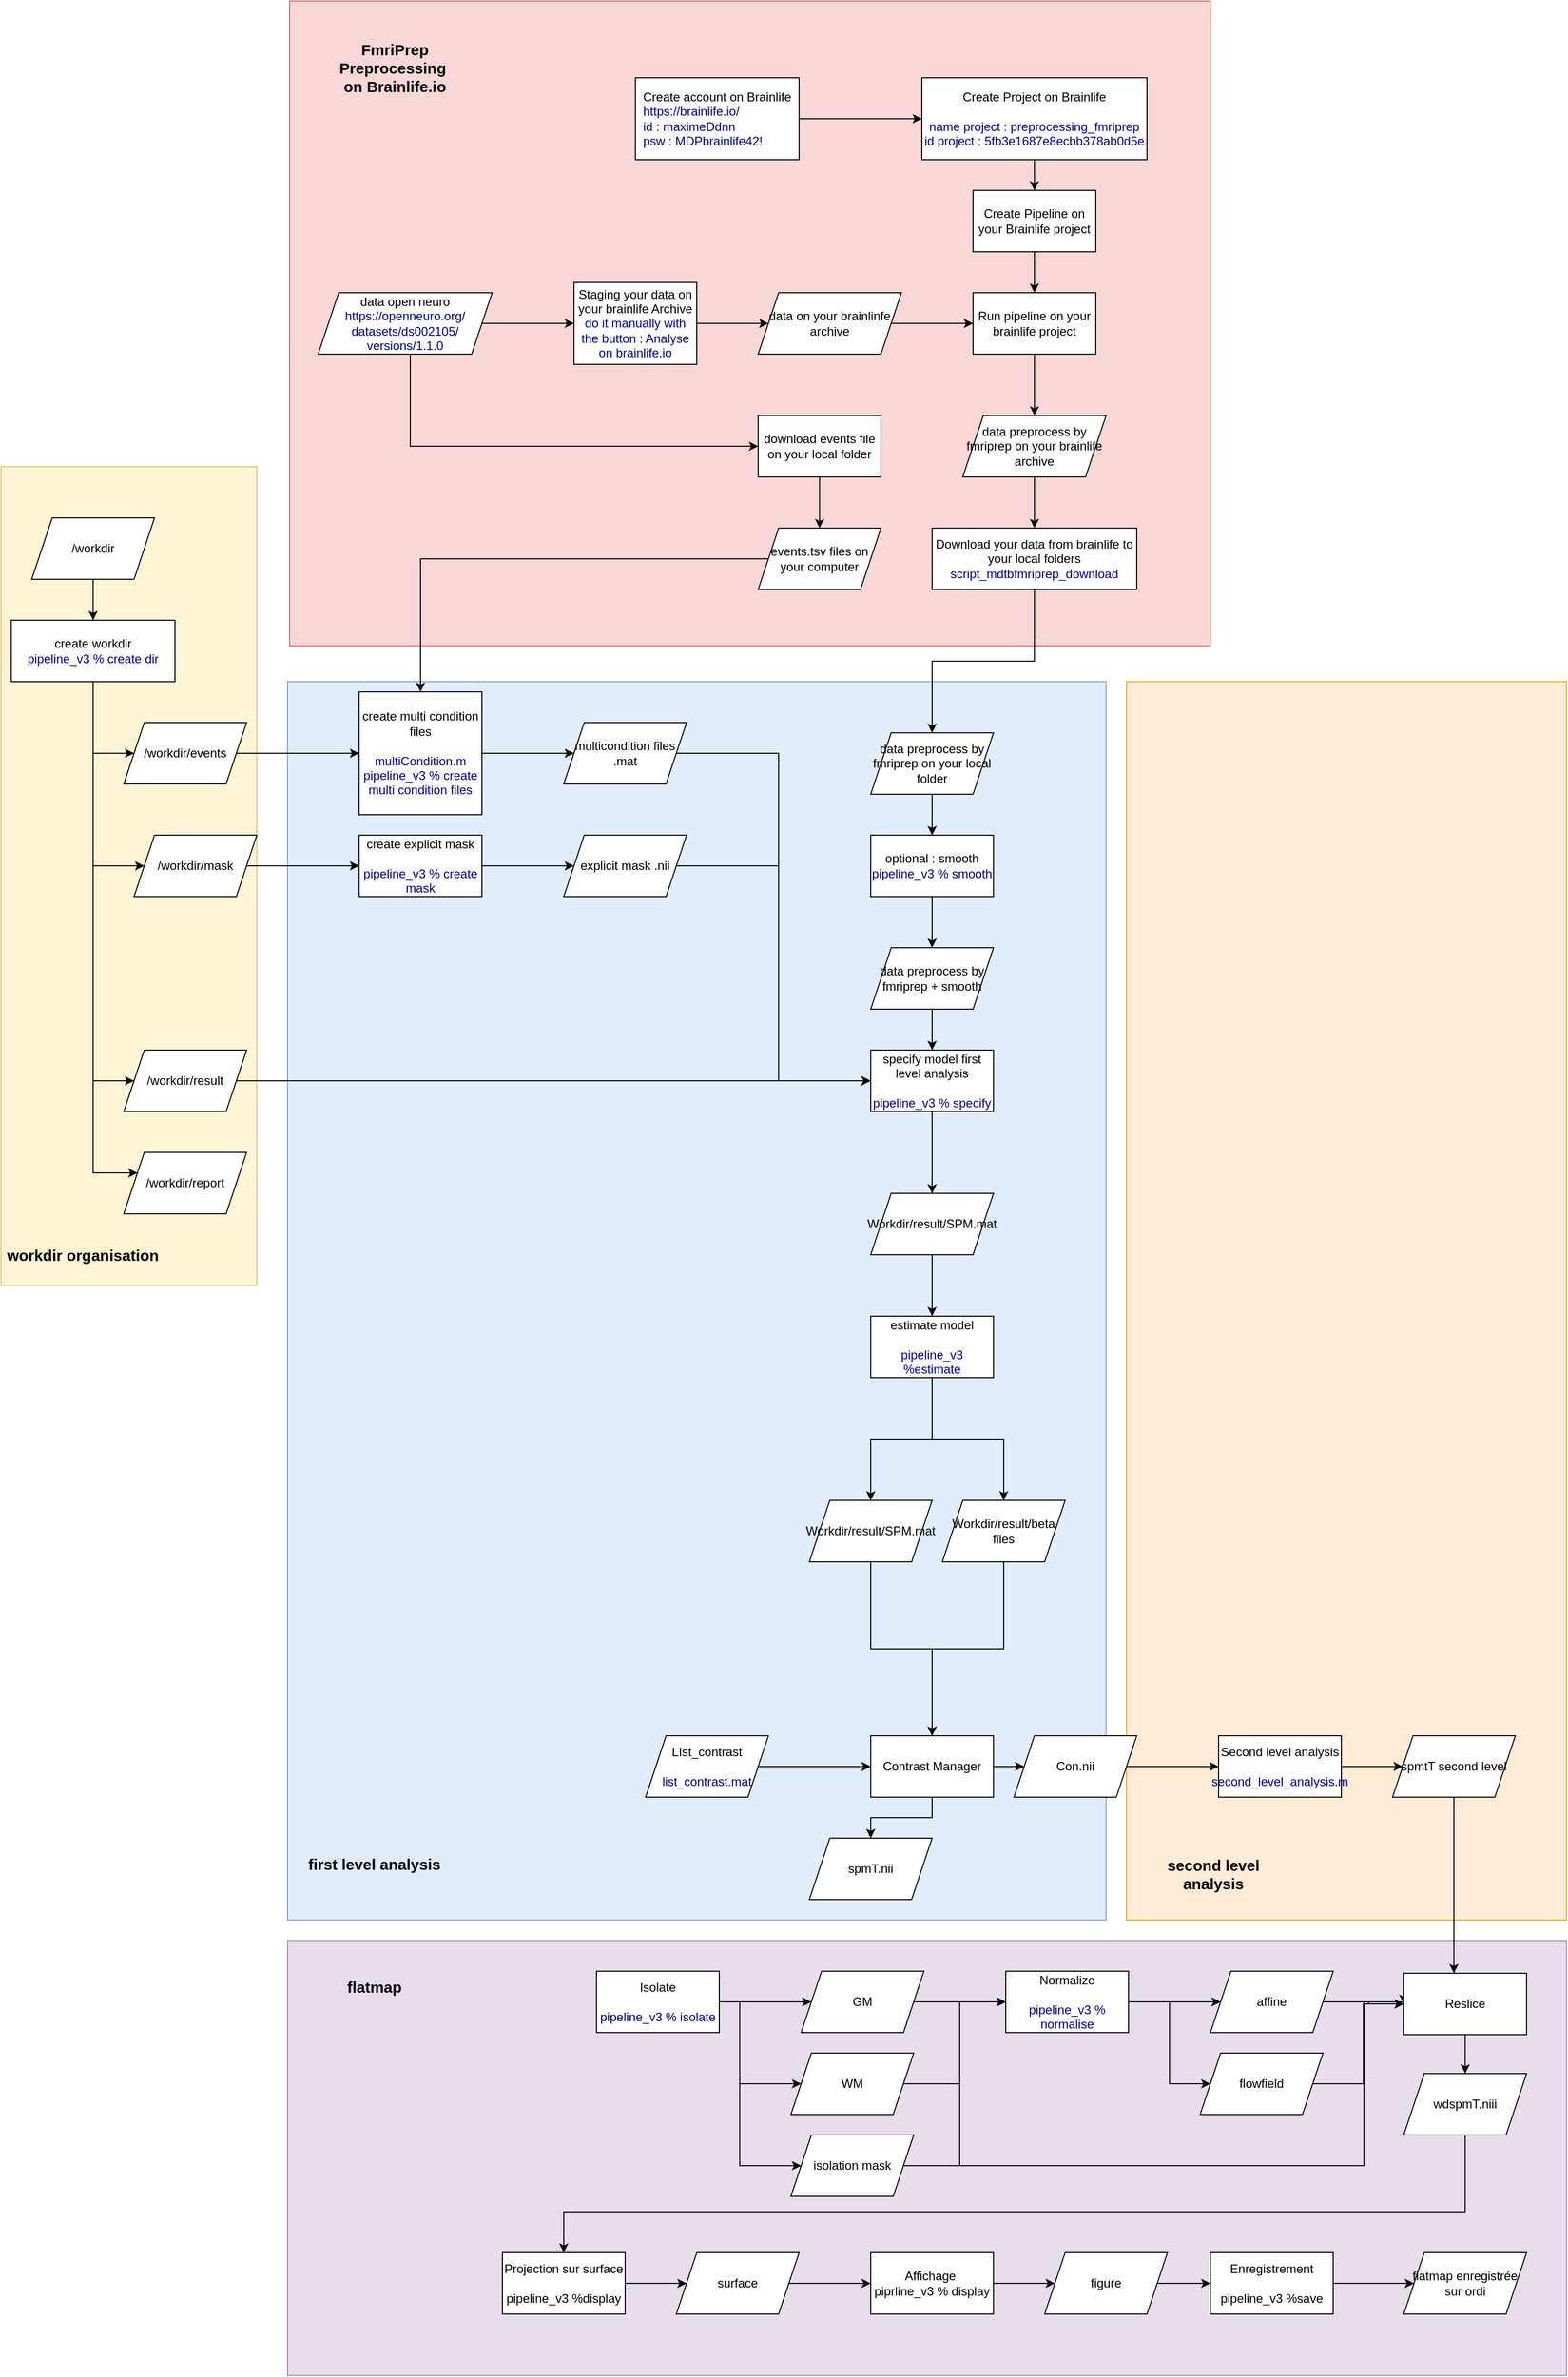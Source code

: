 <mxfile version="13.10.0" type="device"><diagram id="C5RBs43oDa-KdzZeNtuy" name="Page-1"><mxGraphModel dx="2819" dy="1521" grid="1" gridSize="10" guides="1" tooltips="1" connect="1" arrows="1" fold="1" page="1" pageScale="1" pageWidth="827" pageHeight="1169" math="0" shadow="0"><root><mxCell id="WIyWlLk6GJQsqaUBKTNV-0"/><mxCell id="WIyWlLk6GJQsqaUBKTNV-1" parent="WIyWlLk6GJQsqaUBKTNV-0"/><mxCell id="jltZxUq9_5hJ5wy4WI0t-124" value="" style="rounded=0;whiteSpace=wrap;html=1;fillColor=#ffe6cc;strokeColor=#d79b00;shadow=0;opacity=80;" parent="WIyWlLk6GJQsqaUBKTNV-1" vertex="1"><mxGeometry x="1110" y="675" width="430" height="1210" as="geometry"/></mxCell><mxCell id="jltZxUq9_5hJ5wy4WI0t-119" value="" style="rounded=0;whiteSpace=wrap;html=1;fillColor=#e1d5e7;strokeColor=#9673a6;shadow=0;opacity=80;" parent="WIyWlLk6GJQsqaUBKTNV-1" vertex="1"><mxGeometry x="290" y="1905" width="1250" height="425" as="geometry"/></mxCell><mxCell id="jltZxUq9_5hJ5wy4WI0t-118" value="" style="rounded=0;whiteSpace=wrap;html=1;fillColor=#dae8fc;strokeColor=#6c8ebf;shadow=0;opacity=80;" parent="WIyWlLk6GJQsqaUBKTNV-1" vertex="1"><mxGeometry x="290" y="675" width="800" height="1210" as="geometry"/></mxCell><mxCell id="jltZxUq9_5hJ5wy4WI0t-117" value="" style="rounded=0;whiteSpace=wrap;html=1;fillColor=#fff2cc;strokeColor=#d6b656;shadow=0;opacity=80;" parent="WIyWlLk6GJQsqaUBKTNV-1" vertex="1"><mxGeometry x="10" y="465" width="250" height="800" as="geometry"/></mxCell><mxCell id="jltZxUq9_5hJ5wy4WI0t-116" value="" style="rounded=0;whiteSpace=wrap;html=1;fillColor=#f8cecc;strokeColor=#b85450;shadow=0;opacity=80;" parent="WIyWlLk6GJQsqaUBKTNV-1" vertex="1"><mxGeometry x="292" y="10" width="900" height="630" as="geometry"/></mxCell><mxCell id="jltZxUq9_5hJ5wy4WI0t-3" value="" style="edgeStyle=orthogonalEdgeStyle;rounded=0;orthogonalLoop=1;jettySize=auto;html=1;" parent="WIyWlLk6GJQsqaUBKTNV-1" source="jltZxUq9_5hJ5wy4WI0t-1" target="jltZxUq9_5hJ5wy4WI0t-2" edge="1"><mxGeometry relative="1" as="geometry"/></mxCell><mxCell id="jltZxUq9_5hJ5wy4WI0t-1" value="&lt;div style=&quot;text-align: left&quot;&gt;&lt;span&gt;Create account on Brainlife&lt;/span&gt;&lt;/div&gt;&lt;div style=&quot;text-align: left&quot;&gt;&lt;span style=&quot;text-align: center&quot;&gt;&lt;font color=&quot;#000099&quot;&gt;https://brainlife.io/&lt;/font&gt;&lt;/span&gt;&lt;span&gt;&lt;font color=&quot;#000099&quot;&gt;&lt;br&gt;&lt;/font&gt;&lt;/span&gt;&lt;/div&gt;&lt;div style=&quot;text-align: left&quot;&gt;&lt;span&gt;&lt;font color=&quot;#000099&quot;&gt;id : maximeDdnn&lt;/font&gt;&lt;/span&gt;&lt;/div&gt;&lt;div style=&quot;text-align: left&quot;&gt;&lt;span&gt;&lt;font color=&quot;#000099&quot;&gt;psw : MDPbrainlife42!&lt;/font&gt;&lt;/span&gt;&lt;/div&gt;" style="rounded=0;whiteSpace=wrap;html=1;" parent="WIyWlLk6GJQsqaUBKTNV-1" vertex="1"><mxGeometry x="630" y="85" width="160" height="80" as="geometry"/></mxCell><mxCell id="jltZxUq9_5hJ5wy4WI0t-5" value="" style="edgeStyle=orthogonalEdgeStyle;rounded=0;orthogonalLoop=1;jettySize=auto;html=1;" parent="WIyWlLk6GJQsqaUBKTNV-1" source="jltZxUq9_5hJ5wy4WI0t-2" target="jltZxUq9_5hJ5wy4WI0t-4" edge="1"><mxGeometry relative="1" as="geometry"/></mxCell><mxCell id="jltZxUq9_5hJ5wy4WI0t-2" value="Create Project on Brainlife&lt;br&gt;&lt;br&gt;&lt;font color=&quot;#000099&quot;&gt;name project : preprocessing_fmriprep&lt;br&gt;id project :&amp;nbsp;5fb3e1687e8ecbb378ab0d5e&lt;/font&gt;" style="whiteSpace=wrap;html=1;rounded=0;" parent="WIyWlLk6GJQsqaUBKTNV-1" vertex="1"><mxGeometry x="910" y="85" width="220" height="80" as="geometry"/></mxCell><mxCell id="jltZxUq9_5hJ5wy4WI0t-7" value="" style="edgeStyle=orthogonalEdgeStyle;rounded=0;orthogonalLoop=1;jettySize=auto;html=1;" parent="WIyWlLk6GJQsqaUBKTNV-1" source="jltZxUq9_5hJ5wy4WI0t-4" target="jltZxUq9_5hJ5wy4WI0t-6" edge="1"><mxGeometry relative="1" as="geometry"/></mxCell><mxCell id="jltZxUq9_5hJ5wy4WI0t-4" value="Create Pipeline on your Brainlife project" style="whiteSpace=wrap;html=1;rounded=0;" parent="WIyWlLk6GJQsqaUBKTNV-1" vertex="1"><mxGeometry x="960" y="195" width="120" height="60" as="geometry"/></mxCell><mxCell id="jltZxUq9_5hJ5wy4WI0t-11" value="" style="edgeStyle=orthogonalEdgeStyle;rounded=0;orthogonalLoop=1;jettySize=auto;html=1;" parent="WIyWlLk6GJQsqaUBKTNV-1" source="jltZxUq9_5hJ5wy4WI0t-6" target="jltZxUq9_5hJ5wy4WI0t-10" edge="1"><mxGeometry relative="1" as="geometry"/></mxCell><mxCell id="jltZxUq9_5hJ5wy4WI0t-6" value="Run pipeline on your brainlife project" style="whiteSpace=wrap;html=1;rounded=0;" parent="WIyWlLk6GJQsqaUBKTNV-1" vertex="1"><mxGeometry x="960" y="295" width="120" height="60" as="geometry"/></mxCell><mxCell id="jltZxUq9_5hJ5wy4WI0t-13" value="" style="edgeStyle=orthogonalEdgeStyle;rounded=0;orthogonalLoop=1;jettySize=auto;html=1;" parent="WIyWlLk6GJQsqaUBKTNV-1" source="jltZxUq9_5hJ5wy4WI0t-10" target="jltZxUq9_5hJ5wy4WI0t-12" edge="1"><mxGeometry relative="1" as="geometry"/></mxCell><mxCell id="jltZxUq9_5hJ5wy4WI0t-10" value="data preprocess by fmriprep on your brainlife archive" style="shape=parallelogram;perimeter=parallelogramPerimeter;whiteSpace=wrap;html=1;fixedSize=1;rounded=0;" parent="WIyWlLk6GJQsqaUBKTNV-1" vertex="1"><mxGeometry x="950" y="415" width="140" height="60" as="geometry"/></mxCell><mxCell id="jltZxUq9_5hJ5wy4WI0t-15" value="" style="edgeStyle=orthogonalEdgeStyle;rounded=0;orthogonalLoop=1;jettySize=auto;html=1;" parent="WIyWlLk6GJQsqaUBKTNV-1" source="jltZxUq9_5hJ5wy4WI0t-12" target="jltZxUq9_5hJ5wy4WI0t-14" edge="1"><mxGeometry relative="1" as="geometry"/></mxCell><mxCell id="jltZxUq9_5hJ5wy4WI0t-12" value="Download your data from brainlife to your local folders&lt;br&gt;&lt;font color=&quot;#000099&quot;&gt;script_mdtbfmriprep_download&lt;/font&gt;" style="whiteSpace=wrap;html=1;rounded=0;" parent="WIyWlLk6GJQsqaUBKTNV-1" vertex="1"><mxGeometry x="920" y="525" width="200" height="60" as="geometry"/></mxCell><mxCell id="jltZxUq9_5hJ5wy4WI0t-17" value="" style="edgeStyle=orthogonalEdgeStyle;rounded=0;orthogonalLoop=1;jettySize=auto;html=1;" parent="WIyWlLk6GJQsqaUBKTNV-1" source="jltZxUq9_5hJ5wy4WI0t-14" target="jltZxUq9_5hJ5wy4WI0t-16" edge="1"><mxGeometry relative="1" as="geometry"/></mxCell><mxCell id="jltZxUq9_5hJ5wy4WI0t-14" value="data preprocess by fmriprep on your local folder" style="shape=parallelogram;perimeter=parallelogramPerimeter;whiteSpace=wrap;html=1;fixedSize=1;rounded=0;" parent="WIyWlLk6GJQsqaUBKTNV-1" vertex="1"><mxGeometry x="860" y="725" width="120" height="60" as="geometry"/></mxCell><mxCell id="jltZxUq9_5hJ5wy4WI0t-19" value="" style="edgeStyle=orthogonalEdgeStyle;rounded=0;orthogonalLoop=1;jettySize=auto;html=1;" parent="WIyWlLk6GJQsqaUBKTNV-1" source="jltZxUq9_5hJ5wy4WI0t-16" target="jltZxUq9_5hJ5wy4WI0t-18" edge="1"><mxGeometry relative="1" as="geometry"/></mxCell><mxCell id="jltZxUq9_5hJ5wy4WI0t-16" value="optional : smooth&lt;br&gt;&lt;font color=&quot;#000099&quot;&gt;pipeline_v3 % smooth&lt;/font&gt;" style="whiteSpace=wrap;html=1;rounded=0;" parent="WIyWlLk6GJQsqaUBKTNV-1" vertex="1"><mxGeometry x="860" y="825" width="120" height="60" as="geometry"/></mxCell><mxCell id="jltZxUq9_5hJ5wy4WI0t-21" value="" style="edgeStyle=orthogonalEdgeStyle;rounded=0;orthogonalLoop=1;jettySize=auto;html=1;" parent="WIyWlLk6GJQsqaUBKTNV-1" source="jltZxUq9_5hJ5wy4WI0t-18" target="jltZxUq9_5hJ5wy4WI0t-20" edge="1"><mxGeometry relative="1" as="geometry"/></mxCell><mxCell id="jltZxUq9_5hJ5wy4WI0t-18" value="data preprocess by fmriprep + smooth" style="shape=parallelogram;perimeter=parallelogramPerimeter;whiteSpace=wrap;html=1;fixedSize=1;rounded=0;" parent="WIyWlLk6GJQsqaUBKTNV-1" vertex="1"><mxGeometry x="860" y="935" width="120" height="60" as="geometry"/></mxCell><mxCell id="jltZxUq9_5hJ5wy4WI0t-61" value="" style="edgeStyle=orthogonalEdgeStyle;rounded=0;orthogonalLoop=1;jettySize=auto;html=1;" parent="WIyWlLk6GJQsqaUBKTNV-1" source="jltZxUq9_5hJ5wy4WI0t-20" target="jltZxUq9_5hJ5wy4WI0t-60" edge="1"><mxGeometry relative="1" as="geometry"/></mxCell><mxCell id="jltZxUq9_5hJ5wy4WI0t-20" value="specify model first level analysis&lt;br&gt;&lt;br&gt;&lt;font color=&quot;#000099&quot;&gt;pipeline_v3 % specify&lt;/font&gt;" style="whiteSpace=wrap;html=1;rounded=0;" parent="WIyWlLk6GJQsqaUBKTNV-1" vertex="1"><mxGeometry x="860" y="1035" width="120" height="60" as="geometry"/></mxCell><mxCell id="jltZxUq9_5hJ5wy4WI0t-30" value="" style="edgeStyle=orthogonalEdgeStyle;rounded=0;orthogonalLoop=1;jettySize=auto;html=1;" parent="WIyWlLk6GJQsqaUBKTNV-1" source="jltZxUq9_5hJ5wy4WI0t-23" target="jltZxUq9_5hJ5wy4WI0t-29" edge="1"><mxGeometry relative="1" as="geometry"/></mxCell><mxCell id="jltZxUq9_5hJ5wy4WI0t-23" value="Staging your data on your brainlife Archive&lt;br&gt;&lt;font color=&quot;#000099&quot;&gt;do it manually with the button : Analyse on brainlife.io&lt;/font&gt;" style="whiteSpace=wrap;html=1;rounded=0;" parent="WIyWlLk6GJQsqaUBKTNV-1" vertex="1"><mxGeometry x="570" y="285" width="120" height="80" as="geometry"/></mxCell><mxCell id="jltZxUq9_5hJ5wy4WI0t-33" value="" style="edgeStyle=orthogonalEdgeStyle;rounded=0;orthogonalLoop=1;jettySize=auto;html=1;" parent="WIyWlLk6GJQsqaUBKTNV-1" source="jltZxUq9_5hJ5wy4WI0t-25" target="jltZxUq9_5hJ5wy4WI0t-32" edge="1"><mxGeometry relative="1" as="geometry"/></mxCell><mxCell id="jltZxUq9_5hJ5wy4WI0t-25" value="download events file on your local folder" style="whiteSpace=wrap;html=1;rounded=0;" parent="WIyWlLk6GJQsqaUBKTNV-1" vertex="1"><mxGeometry x="750" y="415" width="120" height="60" as="geometry"/></mxCell><mxCell id="jltZxUq9_5hJ5wy4WI0t-31" style="edgeStyle=orthogonalEdgeStyle;rounded=0;orthogonalLoop=1;jettySize=auto;html=1;entryX=0;entryY=0.5;entryDx=0;entryDy=0;" parent="WIyWlLk6GJQsqaUBKTNV-1" source="jltZxUq9_5hJ5wy4WI0t-29" target="jltZxUq9_5hJ5wy4WI0t-6" edge="1"><mxGeometry relative="1" as="geometry"/></mxCell><mxCell id="jltZxUq9_5hJ5wy4WI0t-29" value="data on your brainlinfe archive" style="shape=parallelogram;perimeter=parallelogramPerimeter;whiteSpace=wrap;html=1;fixedSize=1;rounded=0;" parent="WIyWlLk6GJQsqaUBKTNV-1" vertex="1"><mxGeometry x="750" y="295" width="140" height="60" as="geometry"/></mxCell><mxCell id="jltZxUq9_5hJ5wy4WI0t-35" value="" style="edgeStyle=orthogonalEdgeStyle;rounded=0;orthogonalLoop=1;jettySize=auto;html=1;" parent="WIyWlLk6GJQsqaUBKTNV-1" source="jltZxUq9_5hJ5wy4WI0t-32" target="jltZxUq9_5hJ5wy4WI0t-34" edge="1"><mxGeometry relative="1" as="geometry"/></mxCell><mxCell id="jltZxUq9_5hJ5wy4WI0t-32" value="events.tsv files on your computer" style="shape=parallelogram;perimeter=parallelogramPerimeter;whiteSpace=wrap;html=1;fixedSize=1;rounded=0;" parent="WIyWlLk6GJQsqaUBKTNV-1" vertex="1"><mxGeometry x="750" y="525" width="120" height="60" as="geometry"/></mxCell><mxCell id="jltZxUq9_5hJ5wy4WI0t-37" value="" style="edgeStyle=orthogonalEdgeStyle;rounded=0;orthogonalLoop=1;jettySize=auto;html=1;" parent="WIyWlLk6GJQsqaUBKTNV-1" source="jltZxUq9_5hJ5wy4WI0t-34" target="jltZxUq9_5hJ5wy4WI0t-36" edge="1"><mxGeometry relative="1" as="geometry"/></mxCell><mxCell id="jltZxUq9_5hJ5wy4WI0t-34" value="create multi condition files&lt;br&gt;&lt;br&gt;&lt;font color=&quot;#000099&quot;&gt;multiCondition.m&lt;br&gt;pipeline_v3 % create multi condition files&lt;/font&gt;" style="whiteSpace=wrap;html=1;rounded=0;" parent="WIyWlLk6GJQsqaUBKTNV-1" vertex="1"><mxGeometry x="360" y="685" width="120" height="120" as="geometry"/></mxCell><mxCell id="jltZxUq9_5hJ5wy4WI0t-38" style="edgeStyle=orthogonalEdgeStyle;rounded=0;orthogonalLoop=1;jettySize=auto;html=1;entryX=0;entryY=0.5;entryDx=0;entryDy=0;" parent="WIyWlLk6GJQsqaUBKTNV-1" source="jltZxUq9_5hJ5wy4WI0t-36" target="jltZxUq9_5hJ5wy4WI0t-20" edge="1"><mxGeometry relative="1" as="geometry"/></mxCell><mxCell id="jltZxUq9_5hJ5wy4WI0t-36" value="multicondition files .mat" style="shape=parallelogram;perimeter=parallelogramPerimeter;whiteSpace=wrap;html=1;fixedSize=1;rounded=0;" parent="WIyWlLk6GJQsqaUBKTNV-1" vertex="1"><mxGeometry x="560" y="715" width="120" height="60" as="geometry"/></mxCell><mxCell id="jltZxUq9_5hJ5wy4WI0t-44" value="" style="edgeStyle=orthogonalEdgeStyle;rounded=0;orthogonalLoop=1;jettySize=auto;html=1;" parent="WIyWlLk6GJQsqaUBKTNV-1" source="jltZxUq9_5hJ5wy4WI0t-42" target="jltZxUq9_5hJ5wy4WI0t-43" edge="1"><mxGeometry relative="1" as="geometry"/></mxCell><mxCell id="jltZxUq9_5hJ5wy4WI0t-42" value="/workdir" style="shape=parallelogram;perimeter=parallelogramPerimeter;whiteSpace=wrap;html=1;fixedSize=1;" parent="WIyWlLk6GJQsqaUBKTNV-1" vertex="1"><mxGeometry x="40" y="515" width="120" height="60" as="geometry"/></mxCell><mxCell id="jltZxUq9_5hJ5wy4WI0t-46" value="" style="edgeStyle=orthogonalEdgeStyle;rounded=0;orthogonalLoop=1;jettySize=auto;html=1;" parent="WIyWlLk6GJQsqaUBKTNV-1" source="jltZxUq9_5hJ5wy4WI0t-43" target="jltZxUq9_5hJ5wy4WI0t-45" edge="1"><mxGeometry relative="1" as="geometry"><Array as="points"><mxPoint x="100" y="1155"/></Array></mxGeometry></mxCell><mxCell id="jltZxUq9_5hJ5wy4WI0t-51" style="edgeStyle=orthogonalEdgeStyle;rounded=0;orthogonalLoop=1;jettySize=auto;html=1;" parent="WIyWlLk6GJQsqaUBKTNV-1" source="jltZxUq9_5hJ5wy4WI0t-43" target="jltZxUq9_5hJ5wy4WI0t-48" edge="1"><mxGeometry relative="1" as="geometry"><Array as="points"><mxPoint x="100" y="745"/></Array></mxGeometry></mxCell><mxCell id="jltZxUq9_5hJ5wy4WI0t-52" style="edgeStyle=orthogonalEdgeStyle;rounded=0;orthogonalLoop=1;jettySize=auto;html=1;entryX=0;entryY=0.5;entryDx=0;entryDy=0;" parent="WIyWlLk6GJQsqaUBKTNV-1" source="jltZxUq9_5hJ5wy4WI0t-43" target="jltZxUq9_5hJ5wy4WI0t-49" edge="1"><mxGeometry relative="1" as="geometry"><Array as="points"><mxPoint x="100" y="855"/></Array></mxGeometry></mxCell><mxCell id="jltZxUq9_5hJ5wy4WI0t-53" style="edgeStyle=orthogonalEdgeStyle;rounded=0;orthogonalLoop=1;jettySize=auto;html=1;entryX=0;entryY=0.5;entryDx=0;entryDy=0;" parent="WIyWlLk6GJQsqaUBKTNV-1" source="jltZxUq9_5hJ5wy4WI0t-43" target="jltZxUq9_5hJ5wy4WI0t-50" edge="1"><mxGeometry relative="1" as="geometry"><Array as="points"><mxPoint x="100" y="1065"/></Array></mxGeometry></mxCell><mxCell id="jltZxUq9_5hJ5wy4WI0t-43" value="create workdir&lt;br&gt;&lt;font color=&quot;#000099&quot;&gt;pipeline_v3 % create dir&lt;/font&gt;" style="whiteSpace=wrap;html=1;" parent="WIyWlLk6GJQsqaUBKTNV-1" vertex="1"><mxGeometry x="20" y="615" width="160" height="60" as="geometry"/></mxCell><mxCell id="jltZxUq9_5hJ5wy4WI0t-45" value="/workdir/report" style="shape=parallelogram;perimeter=parallelogramPerimeter;whiteSpace=wrap;html=1;fixedSize=1;" parent="WIyWlLk6GJQsqaUBKTNV-1" vertex="1"><mxGeometry x="130" y="1135" width="120" height="60" as="geometry"/></mxCell><mxCell id="jltZxUq9_5hJ5wy4WI0t-54" style="edgeStyle=orthogonalEdgeStyle;rounded=0;orthogonalLoop=1;jettySize=auto;html=1;" parent="WIyWlLk6GJQsqaUBKTNV-1" source="jltZxUq9_5hJ5wy4WI0t-48" target="jltZxUq9_5hJ5wy4WI0t-34" edge="1"><mxGeometry relative="1" as="geometry"/></mxCell><mxCell id="jltZxUq9_5hJ5wy4WI0t-48" value="/workdir/events" style="shape=parallelogram;perimeter=parallelogramPerimeter;whiteSpace=wrap;html=1;fixedSize=1;" parent="WIyWlLk6GJQsqaUBKTNV-1" vertex="1"><mxGeometry x="130" y="715" width="120" height="60" as="geometry"/></mxCell><mxCell id="jltZxUq9_5hJ5wy4WI0t-56" value="" style="edgeStyle=orthogonalEdgeStyle;rounded=0;orthogonalLoop=1;jettySize=auto;html=1;" parent="WIyWlLk6GJQsqaUBKTNV-1" source="jltZxUq9_5hJ5wy4WI0t-49" target="jltZxUq9_5hJ5wy4WI0t-55" edge="1"><mxGeometry relative="1" as="geometry"/></mxCell><mxCell id="jltZxUq9_5hJ5wy4WI0t-49" value="/workdir/mask&lt;span style=&quot;color: rgba(0 , 0 , 0 , 0) ; font-family: monospace ; font-size: 0px&quot;&gt;%3CmxGraphModel%3E%3Croot%3E%3CmxCell%20id%3D%220%22%2F%3E%3CmxCell%20id%3D%221%22%20parent%3D%220%22%2F%3E%3CmxCell%20id%3D%222%22%20value%3D%22%2Fworkdir%2Freport%22%20style%3D%22shape%3Dparallelogram%3Bperimeter%3DparallelogramPerimeter%3BwhiteSpace%3Dwrap%3Bhtml%3D1%3BfixedSize%3D1%3B%22%20vertex%3D%221%22%20parent%3D%221%22%3E%3CmxGeometry%20x%3D%2250%22%20y%3D%22750%22%20width%3D%22120%22%20height%3D%2260%22%20as%3D%22geometry%22%2F%3E%3C%2FmxCell%3E%3C%2Froot%3E%3C%2FmxGraphModel%3E&lt;/span&gt;" style="shape=parallelogram;perimeter=parallelogramPerimeter;whiteSpace=wrap;html=1;fixedSize=1;" parent="WIyWlLk6GJQsqaUBKTNV-1" vertex="1"><mxGeometry x="140" y="825" width="120" height="60" as="geometry"/></mxCell><mxCell id="jltZxUq9_5hJ5wy4WI0t-62" style="edgeStyle=orthogonalEdgeStyle;rounded=0;orthogonalLoop=1;jettySize=auto;html=1;entryX=0;entryY=0.5;entryDx=0;entryDy=0;" parent="WIyWlLk6GJQsqaUBKTNV-1" source="jltZxUq9_5hJ5wy4WI0t-50" target="jltZxUq9_5hJ5wy4WI0t-20" edge="1"><mxGeometry relative="1" as="geometry"/></mxCell><mxCell id="jltZxUq9_5hJ5wy4WI0t-50" value="/workdir/result&lt;span style=&quot;color: rgba(0 , 0 , 0 , 0) ; font-family: monospace ; font-size: 0px&quot;&gt;%3CmxGraphModel%3E%3Croot%3E%3CmxCell%20id%3D%220%22%2F%3E%3CmxCell%20id%3D%221%22%20parent%3D%220%22%2F%3E%3CmxCell%20id%3D%222%22%20value%3D%22%2Fworkdir%2Freport%22%20style%3D%22shape%3Dparallelogram%3Bperimeter%3DparallelogramPerimeter%3BwhiteSpace%3Dwrap%3Bhtml%3D1%3BfixedSize%3D1%3B%22%20vertex%3D%221%22%20parent%3D%221%22%3E%3CmxGeometry%20x%3D%2250%22%20y%3D%22750%22%20width%3D%22120%22%20height%3D%2260%22%20as%3D%22geometry%22%2F%3E%3C%2FmxCell%3E%3C%2Froot%3E%3C%2FmxGraphModel&lt;/span&gt;" style="shape=parallelogram;perimeter=parallelogramPerimeter;whiteSpace=wrap;html=1;fixedSize=1;" parent="WIyWlLk6GJQsqaUBKTNV-1" vertex="1"><mxGeometry x="130" y="1035" width="120" height="60" as="geometry"/></mxCell><mxCell id="jltZxUq9_5hJ5wy4WI0t-58" value="" style="edgeStyle=orthogonalEdgeStyle;rounded=0;orthogonalLoop=1;jettySize=auto;html=1;" parent="WIyWlLk6GJQsqaUBKTNV-1" source="jltZxUq9_5hJ5wy4WI0t-55" target="jltZxUq9_5hJ5wy4WI0t-57" edge="1"><mxGeometry relative="1" as="geometry"/></mxCell><mxCell id="jltZxUq9_5hJ5wy4WI0t-55" value="create explicit mask&lt;br&gt;&lt;br&gt;&lt;font color=&quot;#000099&quot;&gt;pipeline_v3 % create mask&lt;/font&gt;" style="whiteSpace=wrap;html=1;" parent="WIyWlLk6GJQsqaUBKTNV-1" vertex="1"><mxGeometry x="360" y="825" width="120" height="60" as="geometry"/></mxCell><mxCell id="jltZxUq9_5hJ5wy4WI0t-59" style="edgeStyle=orthogonalEdgeStyle;rounded=0;orthogonalLoop=1;jettySize=auto;html=1;" parent="WIyWlLk6GJQsqaUBKTNV-1" source="jltZxUq9_5hJ5wy4WI0t-57" target="jltZxUq9_5hJ5wy4WI0t-20" edge="1"><mxGeometry relative="1" as="geometry"><Array as="points"><mxPoint x="770" y="855"/><mxPoint x="770" y="1065"/></Array></mxGeometry></mxCell><mxCell id="jltZxUq9_5hJ5wy4WI0t-57" value="explicit mask .nii" style="shape=parallelogram;perimeter=parallelogramPerimeter;whiteSpace=wrap;html=1;fixedSize=1;" parent="WIyWlLk6GJQsqaUBKTNV-1" vertex="1"><mxGeometry x="560" y="825" width="120" height="60" as="geometry"/></mxCell><mxCell id="jltZxUq9_5hJ5wy4WI0t-64" value="" style="edgeStyle=orthogonalEdgeStyle;rounded=0;orthogonalLoop=1;jettySize=auto;html=1;" parent="WIyWlLk6GJQsqaUBKTNV-1" source="jltZxUq9_5hJ5wy4WI0t-60" target="jltZxUq9_5hJ5wy4WI0t-63" edge="1"><mxGeometry relative="1" as="geometry"/></mxCell><mxCell id="jltZxUq9_5hJ5wy4WI0t-60" value="Workdir/result/SPM.mat" style="shape=parallelogram;perimeter=parallelogramPerimeter;whiteSpace=wrap;html=1;fixedSize=1;rounded=0;" parent="WIyWlLk6GJQsqaUBKTNV-1" vertex="1"><mxGeometry x="860" y="1175" width="120" height="60" as="geometry"/></mxCell><mxCell id="jltZxUq9_5hJ5wy4WI0t-66" value="" style="edgeStyle=orthogonalEdgeStyle;rounded=0;orthogonalLoop=1;jettySize=auto;html=1;" parent="WIyWlLk6GJQsqaUBKTNV-1" source="jltZxUq9_5hJ5wy4WI0t-63" target="jltZxUq9_5hJ5wy4WI0t-65" edge="1"><mxGeometry relative="1" as="geometry"/></mxCell><mxCell id="jltZxUq9_5hJ5wy4WI0t-68" style="edgeStyle=orthogonalEdgeStyle;rounded=0;orthogonalLoop=1;jettySize=auto;html=1;" parent="WIyWlLk6GJQsqaUBKTNV-1" source="jltZxUq9_5hJ5wy4WI0t-63" target="jltZxUq9_5hJ5wy4WI0t-67" edge="1"><mxGeometry relative="1" as="geometry"/></mxCell><mxCell id="jltZxUq9_5hJ5wy4WI0t-63" value="estimate model&lt;br&gt;&lt;br&gt;&lt;font color=&quot;#000099&quot;&gt;pipeline_v3 %estimate&lt;/font&gt;" style="whiteSpace=wrap;html=1;rounded=0;" parent="WIyWlLk6GJQsqaUBKTNV-1" vertex="1"><mxGeometry x="860" y="1295" width="120" height="60" as="geometry"/></mxCell><mxCell id="jltZxUq9_5hJ5wy4WI0t-70" value="" style="edgeStyle=orthogonalEdgeStyle;rounded=0;orthogonalLoop=1;jettySize=auto;html=1;" parent="WIyWlLk6GJQsqaUBKTNV-1" source="jltZxUq9_5hJ5wy4WI0t-65" target="jltZxUq9_5hJ5wy4WI0t-69" edge="1"><mxGeometry relative="1" as="geometry"/></mxCell><mxCell id="jltZxUq9_5hJ5wy4WI0t-65" value="Workdir/result/SPM.mat" style="shape=parallelogram;perimeter=parallelogramPerimeter;whiteSpace=wrap;html=1;fixedSize=1;rounded=0;" parent="WIyWlLk6GJQsqaUBKTNV-1" vertex="1"><mxGeometry x="800" y="1475" width="120" height="60" as="geometry"/></mxCell><mxCell id="jltZxUq9_5hJ5wy4WI0t-71" style="edgeStyle=orthogonalEdgeStyle;rounded=0;orthogonalLoop=1;jettySize=auto;html=1;" parent="WIyWlLk6GJQsqaUBKTNV-1" source="jltZxUq9_5hJ5wy4WI0t-67" target="jltZxUq9_5hJ5wy4WI0t-69" edge="1"><mxGeometry relative="1" as="geometry"/></mxCell><mxCell id="jltZxUq9_5hJ5wy4WI0t-67" value="Workdir/result/beta files" style="shape=parallelogram;perimeter=parallelogramPerimeter;whiteSpace=wrap;html=1;fixedSize=1;rounded=0;" parent="WIyWlLk6GJQsqaUBKTNV-1" vertex="1"><mxGeometry x="930" y="1475" width="120" height="60" as="geometry"/></mxCell><mxCell id="jltZxUq9_5hJ5wy4WI0t-75" value="" style="edgeStyle=orthogonalEdgeStyle;rounded=0;orthogonalLoop=1;jettySize=auto;html=1;" parent="WIyWlLk6GJQsqaUBKTNV-1" source="jltZxUq9_5hJ5wy4WI0t-69" target="jltZxUq9_5hJ5wy4WI0t-74" edge="1"><mxGeometry relative="1" as="geometry"/></mxCell><mxCell id="jltZxUq9_5hJ5wy4WI0t-77" style="edgeStyle=orthogonalEdgeStyle;rounded=0;orthogonalLoop=1;jettySize=auto;html=1;exitX=0.5;exitY=1;exitDx=0;exitDy=0;" parent="WIyWlLk6GJQsqaUBKTNV-1" source="jltZxUq9_5hJ5wy4WI0t-69" target="jltZxUq9_5hJ5wy4WI0t-76" edge="1"><mxGeometry relative="1" as="geometry"/></mxCell><mxCell id="jltZxUq9_5hJ5wy4WI0t-69" value="Contrast Manager" style="whiteSpace=wrap;html=1;rounded=0;" parent="WIyWlLk6GJQsqaUBKTNV-1" vertex="1"><mxGeometry x="860" y="1705" width="120" height="60" as="geometry"/></mxCell><mxCell id="jltZxUq9_5hJ5wy4WI0t-73" style="edgeStyle=orthogonalEdgeStyle;rounded=0;orthogonalLoop=1;jettySize=auto;html=1;entryX=0;entryY=0.5;entryDx=0;entryDy=0;" parent="WIyWlLk6GJQsqaUBKTNV-1" source="jltZxUq9_5hJ5wy4WI0t-72" target="jltZxUq9_5hJ5wy4WI0t-69" edge="1"><mxGeometry relative="1" as="geometry"/></mxCell><mxCell id="jltZxUq9_5hJ5wy4WI0t-72" value="LIst_contrast&lt;br&gt;&lt;br&gt;&lt;font color=&quot;#000099&quot;&gt;list_contrast.mat&lt;/font&gt;" style="shape=parallelogram;perimeter=parallelogramPerimeter;whiteSpace=wrap;html=1;fixedSize=1;" parent="WIyWlLk6GJQsqaUBKTNV-1" vertex="1"><mxGeometry x="640" y="1705" width="120" height="60" as="geometry"/></mxCell><mxCell id="jltZxUq9_5hJ5wy4WI0t-121" value="" style="edgeStyle=orthogonalEdgeStyle;rounded=0;orthogonalLoop=1;jettySize=auto;html=1;" parent="WIyWlLk6GJQsqaUBKTNV-1" source="jltZxUq9_5hJ5wy4WI0t-74" target="jltZxUq9_5hJ5wy4WI0t-120" edge="1"><mxGeometry relative="1" as="geometry"/></mxCell><mxCell id="jltZxUq9_5hJ5wy4WI0t-74" value="Con.nii" style="shape=parallelogram;perimeter=parallelogramPerimeter;whiteSpace=wrap;html=1;fixedSize=1;rounded=0;" parent="WIyWlLk6GJQsqaUBKTNV-1" vertex="1"><mxGeometry x="1000" y="1705" width="120" height="60" as="geometry"/></mxCell><mxCell id="jltZxUq9_5hJ5wy4WI0t-102" style="edgeStyle=orthogonalEdgeStyle;rounded=0;orthogonalLoop=1;jettySize=auto;html=1;exitX=0.5;exitY=1;exitDx=0;exitDy=0;" parent="WIyWlLk6GJQsqaUBKTNV-1" source="jltZxUq9_5hJ5wy4WI0t-122" target="jltZxUq9_5hJ5wy4WI0t-96" edge="1"><mxGeometry relative="1" as="geometry"><Array as="points"><mxPoint x="1430" y="1955"/></Array></mxGeometry></mxCell><mxCell id="jltZxUq9_5hJ5wy4WI0t-76" value="spmT.nii" style="shape=parallelogram;perimeter=parallelogramPerimeter;whiteSpace=wrap;html=1;fixedSize=1;rounded=0;" parent="WIyWlLk6GJQsqaUBKTNV-1" vertex="1"><mxGeometry x="800" y="1805" width="120" height="60" as="geometry"/></mxCell><mxCell id="jltZxUq9_5hJ5wy4WI0t-82" value="" style="edgeStyle=orthogonalEdgeStyle;rounded=0;orthogonalLoop=1;jettySize=auto;html=1;" parent="WIyWlLk6GJQsqaUBKTNV-1" source="jltZxUq9_5hJ5wy4WI0t-79" target="jltZxUq9_5hJ5wy4WI0t-81" edge="1"><mxGeometry relative="1" as="geometry"/></mxCell><mxCell id="jltZxUq9_5hJ5wy4WI0t-85" style="edgeStyle=orthogonalEdgeStyle;rounded=0;orthogonalLoop=1;jettySize=auto;html=1;" parent="WIyWlLk6GJQsqaUBKTNV-1" source="jltZxUq9_5hJ5wy4WI0t-79" target="jltZxUq9_5hJ5wy4WI0t-83" edge="1"><mxGeometry relative="1" as="geometry"><Array as="points"><mxPoint x="732" y="1965"/><mxPoint x="732" y="2045"/></Array></mxGeometry></mxCell><mxCell id="jltZxUq9_5hJ5wy4WI0t-86" style="edgeStyle=orthogonalEdgeStyle;rounded=0;orthogonalLoop=1;jettySize=auto;html=1;" parent="WIyWlLk6GJQsqaUBKTNV-1" source="jltZxUq9_5hJ5wy4WI0t-79" target="jltZxUq9_5hJ5wy4WI0t-84" edge="1"><mxGeometry relative="1" as="geometry"><Array as="points"><mxPoint x="732" y="1965"/><mxPoint x="732" y="2125"/></Array></mxGeometry></mxCell><mxCell id="jltZxUq9_5hJ5wy4WI0t-79" value="Isolate&lt;br&gt;&lt;br&gt;&lt;font color=&quot;#000099&quot;&gt;pipeline_v3 % isolate&lt;/font&gt;" style="rounded=0;whiteSpace=wrap;html=1;" parent="WIyWlLk6GJQsqaUBKTNV-1" vertex="1"><mxGeometry x="592" y="1935" width="120" height="60" as="geometry"/></mxCell><mxCell id="jltZxUq9_5hJ5wy4WI0t-88" value="" style="edgeStyle=orthogonalEdgeStyle;rounded=0;orthogonalLoop=1;jettySize=auto;html=1;" parent="WIyWlLk6GJQsqaUBKTNV-1" source="jltZxUq9_5hJ5wy4WI0t-81" target="jltZxUq9_5hJ5wy4WI0t-87" edge="1"><mxGeometry relative="1" as="geometry"/></mxCell><mxCell id="jltZxUq9_5hJ5wy4WI0t-81" value="GM" style="shape=parallelogram;perimeter=parallelogramPerimeter;whiteSpace=wrap;html=1;fixedSize=1;rounded=0;" parent="WIyWlLk6GJQsqaUBKTNV-1" vertex="1"><mxGeometry x="792" y="1935" width="120" height="60" as="geometry"/></mxCell><mxCell id="jltZxUq9_5hJ5wy4WI0t-89" style="edgeStyle=orthogonalEdgeStyle;rounded=0;orthogonalLoop=1;jettySize=auto;html=1;entryX=0;entryY=0.5;entryDx=0;entryDy=0;" parent="WIyWlLk6GJQsqaUBKTNV-1" source="jltZxUq9_5hJ5wy4WI0t-83" target="jltZxUq9_5hJ5wy4WI0t-87" edge="1"><mxGeometry relative="1" as="geometry"/></mxCell><mxCell id="jltZxUq9_5hJ5wy4WI0t-83" value="WM" style="shape=parallelogram;perimeter=parallelogramPerimeter;whiteSpace=wrap;html=1;fixedSize=1;rounded=0;" parent="WIyWlLk6GJQsqaUBKTNV-1" vertex="1"><mxGeometry x="782" y="2015" width="120" height="60" as="geometry"/></mxCell><mxCell id="jltZxUq9_5hJ5wy4WI0t-90" style="edgeStyle=orthogonalEdgeStyle;rounded=0;orthogonalLoop=1;jettySize=auto;html=1;entryX=0;entryY=0.5;entryDx=0;entryDy=0;" parent="WIyWlLk6GJQsqaUBKTNV-1" source="jltZxUq9_5hJ5wy4WI0t-84" target="jltZxUq9_5hJ5wy4WI0t-87" edge="1"><mxGeometry relative="1" as="geometry"/></mxCell><mxCell id="jltZxUq9_5hJ5wy4WI0t-99" style="edgeStyle=orthogonalEdgeStyle;rounded=0;orthogonalLoop=1;jettySize=auto;html=1;entryX=0;entryY=0.5;entryDx=0;entryDy=0;" parent="WIyWlLk6GJQsqaUBKTNV-1" source="jltZxUq9_5hJ5wy4WI0t-84" target="jltZxUq9_5hJ5wy4WI0t-96" edge="1"><mxGeometry relative="1" as="geometry"><Array as="points"><mxPoint x="1342" y="2125"/><mxPoint x="1342" y="1965"/></Array></mxGeometry></mxCell><mxCell id="jltZxUq9_5hJ5wy4WI0t-84" value="isolation mask" style="shape=parallelogram;perimeter=parallelogramPerimeter;whiteSpace=wrap;html=1;fixedSize=1;rounded=0;" parent="WIyWlLk6GJQsqaUBKTNV-1" vertex="1"><mxGeometry x="782" y="2095" width="120" height="60" as="geometry"/></mxCell><mxCell id="jltZxUq9_5hJ5wy4WI0t-93" value="" style="edgeStyle=orthogonalEdgeStyle;rounded=0;orthogonalLoop=1;jettySize=auto;html=1;" parent="WIyWlLk6GJQsqaUBKTNV-1" source="jltZxUq9_5hJ5wy4WI0t-87" target="jltZxUq9_5hJ5wy4WI0t-92" edge="1"><mxGeometry relative="1" as="geometry"/></mxCell><mxCell id="jltZxUq9_5hJ5wy4WI0t-95" style="edgeStyle=orthogonalEdgeStyle;rounded=0;orthogonalLoop=1;jettySize=auto;html=1;" parent="WIyWlLk6GJQsqaUBKTNV-1" source="jltZxUq9_5hJ5wy4WI0t-87" target="jltZxUq9_5hJ5wy4WI0t-94" edge="1"><mxGeometry relative="1" as="geometry"><Array as="points"><mxPoint x="1152" y="1965"/><mxPoint x="1152" y="2045"/></Array></mxGeometry></mxCell><mxCell id="jltZxUq9_5hJ5wy4WI0t-87" value="Normalize&lt;br&gt;&lt;br&gt;&lt;font color=&quot;#000099&quot;&gt;pipeline_v3 % normalise&lt;/font&gt;" style="whiteSpace=wrap;html=1;rounded=0;" parent="WIyWlLk6GJQsqaUBKTNV-1" vertex="1"><mxGeometry x="992" y="1935" width="120" height="60" as="geometry"/></mxCell><mxCell id="jltZxUq9_5hJ5wy4WI0t-97" value="" style="edgeStyle=orthogonalEdgeStyle;rounded=0;orthogonalLoop=1;jettySize=auto;html=1;" parent="WIyWlLk6GJQsqaUBKTNV-1" source="jltZxUq9_5hJ5wy4WI0t-92" target="jltZxUq9_5hJ5wy4WI0t-96" edge="1"><mxGeometry relative="1" as="geometry"/></mxCell><mxCell id="jltZxUq9_5hJ5wy4WI0t-92" value="affine&lt;span style=&quot;color: rgba(0 , 0 , 0 , 0) ; font-family: monospace ; font-size: 0px&quot;&gt;%3CmxGraphModel%3E%3Croot%3E%3CmxCell%20id%3D%220%22%2F%3E%3CmxCell%20id%3D%221%22%20parent%3D%220%22%2F%3E%3CmxCell%20id%3D%222%22%20value%3D%22%22%20style%3D%22shape%3Dparallelogram%3Bperimeter%3DparallelogramPerimeter%3BwhiteSpace%3Dwrap%3Bhtml%3D1%3BfixedSize%3D1%3Brounded%3D0%3B%22%20vertex%3D%221%22%20parent%3D%221%22%3E%3CmxGeometry%20x%3D%22190%22%20y%3D%222140%22%20width%3D%22120%22%20height%3D%2260%22%20as%3D%22geometry%22%2F%3E%3C%2FmxCell%3E%3C%2Froot%3E%3C%2FmxGraphModel%3E&lt;/span&gt;" style="shape=parallelogram;perimeter=parallelogramPerimeter;whiteSpace=wrap;html=1;fixedSize=1;rounded=0;" parent="WIyWlLk6GJQsqaUBKTNV-1" vertex="1"><mxGeometry x="1192" y="1935" width="120" height="60" as="geometry"/></mxCell><mxCell id="jltZxUq9_5hJ5wy4WI0t-98" style="edgeStyle=orthogonalEdgeStyle;rounded=0;orthogonalLoop=1;jettySize=auto;html=1;entryX=0;entryY=0.5;entryDx=0;entryDy=0;" parent="WIyWlLk6GJQsqaUBKTNV-1" source="jltZxUq9_5hJ5wy4WI0t-94" target="jltZxUq9_5hJ5wy4WI0t-96" edge="1"><mxGeometry relative="1" as="geometry"/></mxCell><mxCell id="jltZxUq9_5hJ5wy4WI0t-94" value="flowfield" style="shape=parallelogram;perimeter=parallelogramPerimeter;whiteSpace=wrap;html=1;fixedSize=1;rounded=0;" parent="WIyWlLk6GJQsqaUBKTNV-1" vertex="1"><mxGeometry x="1182" y="2015" width="120" height="60" as="geometry"/></mxCell><mxCell id="jltZxUq9_5hJ5wy4WI0t-101" value="" style="edgeStyle=orthogonalEdgeStyle;rounded=0;orthogonalLoop=1;jettySize=auto;html=1;" parent="WIyWlLk6GJQsqaUBKTNV-1" source="jltZxUq9_5hJ5wy4WI0t-96" target="jltZxUq9_5hJ5wy4WI0t-100" edge="1"><mxGeometry relative="1" as="geometry"/></mxCell><mxCell id="jltZxUq9_5hJ5wy4WI0t-96" value="Reslice" style="whiteSpace=wrap;html=1;rounded=0;" parent="WIyWlLk6GJQsqaUBKTNV-1" vertex="1"><mxGeometry x="1381" y="1937" width="120" height="60" as="geometry"/></mxCell><mxCell id="jltZxUq9_5hJ5wy4WI0t-104" value="" style="edgeStyle=orthogonalEdgeStyle;rounded=0;orthogonalLoop=1;jettySize=auto;html=1;" parent="WIyWlLk6GJQsqaUBKTNV-1" source="jltZxUq9_5hJ5wy4WI0t-100" target="jltZxUq9_5hJ5wy4WI0t-103" edge="1"><mxGeometry relative="1" as="geometry"><Array as="points"><mxPoint x="1441" y="2170"/><mxPoint x="560" y="2170"/></Array></mxGeometry></mxCell><mxCell id="jltZxUq9_5hJ5wy4WI0t-100" value="wdspmT.niii" style="shape=parallelogram;perimeter=parallelogramPerimeter;whiteSpace=wrap;html=1;fixedSize=1;rounded=0;" parent="WIyWlLk6GJQsqaUBKTNV-1" vertex="1"><mxGeometry x="1381" y="2035" width="120" height="60" as="geometry"/></mxCell><mxCell id="jltZxUq9_5hJ5wy4WI0t-106" value="" style="edgeStyle=orthogonalEdgeStyle;rounded=0;orthogonalLoop=1;jettySize=auto;html=1;" parent="WIyWlLk6GJQsqaUBKTNV-1" source="jltZxUq9_5hJ5wy4WI0t-103" target="jltZxUq9_5hJ5wy4WI0t-105" edge="1"><mxGeometry relative="1" as="geometry"/></mxCell><mxCell id="jltZxUq9_5hJ5wy4WI0t-103" value="Projection sur surface&lt;br&gt;&lt;br&gt;pipeline_v3 %display" style="whiteSpace=wrap;html=1;rounded=0;" parent="WIyWlLk6GJQsqaUBKTNV-1" vertex="1"><mxGeometry x="500" y="2210" width="120" height="60" as="geometry"/></mxCell><mxCell id="jltZxUq9_5hJ5wy4WI0t-108" value="" style="edgeStyle=orthogonalEdgeStyle;rounded=0;orthogonalLoop=1;jettySize=auto;html=1;" parent="WIyWlLk6GJQsqaUBKTNV-1" source="jltZxUq9_5hJ5wy4WI0t-105" target="jltZxUq9_5hJ5wy4WI0t-107" edge="1"><mxGeometry relative="1" as="geometry"/></mxCell><mxCell id="jltZxUq9_5hJ5wy4WI0t-105" value="surface" style="shape=parallelogram;perimeter=parallelogramPerimeter;whiteSpace=wrap;html=1;fixedSize=1;rounded=0;" parent="WIyWlLk6GJQsqaUBKTNV-1" vertex="1"><mxGeometry x="670" y="2210" width="120" height="60" as="geometry"/></mxCell><mxCell id="jltZxUq9_5hJ5wy4WI0t-110" value="" style="edgeStyle=orthogonalEdgeStyle;rounded=0;orthogonalLoop=1;jettySize=auto;html=1;" parent="WIyWlLk6GJQsqaUBKTNV-1" source="jltZxUq9_5hJ5wy4WI0t-107" target="jltZxUq9_5hJ5wy4WI0t-109" edge="1"><mxGeometry relative="1" as="geometry"/></mxCell><mxCell id="jltZxUq9_5hJ5wy4WI0t-107" value="Affichage&amp;nbsp;&lt;br&gt;piprline_v3 % display" style="whiteSpace=wrap;html=1;rounded=0;" parent="WIyWlLk6GJQsqaUBKTNV-1" vertex="1"><mxGeometry x="860" y="2210" width="120" height="60" as="geometry"/></mxCell><mxCell id="jltZxUq9_5hJ5wy4WI0t-112" value="" style="edgeStyle=orthogonalEdgeStyle;rounded=0;orthogonalLoop=1;jettySize=auto;html=1;" parent="WIyWlLk6GJQsqaUBKTNV-1" source="jltZxUq9_5hJ5wy4WI0t-109" target="jltZxUq9_5hJ5wy4WI0t-111" edge="1"><mxGeometry relative="1" as="geometry"/></mxCell><mxCell id="jltZxUq9_5hJ5wy4WI0t-109" value="figure" style="shape=parallelogram;perimeter=parallelogramPerimeter;whiteSpace=wrap;html=1;fixedSize=1;rounded=0;" parent="WIyWlLk6GJQsqaUBKTNV-1" vertex="1"><mxGeometry x="1030" y="2210" width="120" height="60" as="geometry"/></mxCell><mxCell id="jltZxUq9_5hJ5wy4WI0t-114" value="" style="edgeStyle=orthogonalEdgeStyle;rounded=0;orthogonalLoop=1;jettySize=auto;html=1;" parent="WIyWlLk6GJQsqaUBKTNV-1" source="jltZxUq9_5hJ5wy4WI0t-111" target="jltZxUq9_5hJ5wy4WI0t-113" edge="1"><mxGeometry relative="1" as="geometry"/></mxCell><mxCell id="jltZxUq9_5hJ5wy4WI0t-111" value="Enregistrement&lt;br&gt;&lt;br&gt;pipeline_v3 %save" style="whiteSpace=wrap;html=1;rounded=0;" parent="WIyWlLk6GJQsqaUBKTNV-1" vertex="1"><mxGeometry x="1192" y="2210" width="120" height="60" as="geometry"/></mxCell><mxCell id="jltZxUq9_5hJ5wy4WI0t-113" value="flatmap enregistrée sur ordi" style="shape=parallelogram;perimeter=parallelogramPerimeter;whiteSpace=wrap;html=1;fixedSize=1;rounded=0;" parent="WIyWlLk6GJQsqaUBKTNV-1" vertex="1"><mxGeometry x="1381" y="2210" width="120" height="60" as="geometry"/></mxCell><mxCell id="jltZxUq9_5hJ5wy4WI0t-123" value="" style="edgeStyle=orthogonalEdgeStyle;rounded=0;orthogonalLoop=1;jettySize=auto;html=1;" parent="WIyWlLk6GJQsqaUBKTNV-1" source="jltZxUq9_5hJ5wy4WI0t-120" target="jltZxUq9_5hJ5wy4WI0t-122" edge="1"><mxGeometry relative="1" as="geometry"/></mxCell><mxCell id="jltZxUq9_5hJ5wy4WI0t-120" value="Second level analysis&lt;br&gt;&lt;br&gt;&lt;font color=&quot;#000099&quot;&gt;second_level_analysis.m&lt;/font&gt;" style="whiteSpace=wrap;html=1;rounded=0;" parent="WIyWlLk6GJQsqaUBKTNV-1" vertex="1"><mxGeometry x="1200" y="1705" width="120" height="60" as="geometry"/></mxCell><mxCell id="jltZxUq9_5hJ5wy4WI0t-122" value="spmtT second level" style="shape=parallelogram;perimeter=parallelogramPerimeter;whiteSpace=wrap;html=1;fixedSize=1;rounded=0;" parent="WIyWlLk6GJQsqaUBKTNV-1" vertex="1"><mxGeometry x="1370" y="1705" width="120" height="60" as="geometry"/></mxCell><mxCell id="nKEZwe41HOPNhjsOZCEn-1" style="edgeStyle=orthogonalEdgeStyle;rounded=0;orthogonalLoop=1;jettySize=auto;html=1;" edge="1" parent="WIyWlLk6GJQsqaUBKTNV-1" source="nKEZwe41HOPNhjsOZCEn-0" target="jltZxUq9_5hJ5wy4WI0t-23"><mxGeometry relative="1" as="geometry"/></mxCell><mxCell id="nKEZwe41HOPNhjsOZCEn-2" style="edgeStyle=orthogonalEdgeStyle;rounded=0;orthogonalLoop=1;jettySize=auto;html=1;entryX=0;entryY=0.5;entryDx=0;entryDy=0;" edge="1" parent="WIyWlLk6GJQsqaUBKTNV-1" source="nKEZwe41HOPNhjsOZCEn-0" target="jltZxUq9_5hJ5wy4WI0t-25"><mxGeometry relative="1" as="geometry"><Array as="points"><mxPoint x="410" y="445"/></Array></mxGeometry></mxCell><mxCell id="nKEZwe41HOPNhjsOZCEn-0" value="data open neuro&lt;br&gt;&lt;font color=&quot;#000099&quot;&gt;https://openneuro.org/&lt;br&gt;datasets/ds002105/&lt;br&gt;versions/1.1.0&lt;/font&gt;" style="shape=parallelogram;perimeter=parallelogramPerimeter;whiteSpace=wrap;html=1;fixedSize=1;rounded=0;" vertex="1" parent="WIyWlLk6GJQsqaUBKTNV-1"><mxGeometry x="320" y="295" width="170" height="60" as="geometry"/></mxCell><mxCell id="nKEZwe41HOPNhjsOZCEn-3" value="&lt;font style=&quot;font-size: 15px&quot;&gt;&lt;b&gt;FmriPrep Preprocessing&amp;nbsp;&lt;br&gt;on Brainlife.io&lt;/b&gt;&lt;/font&gt;" style="text;html=1;strokeColor=none;fillColor=none;align=center;verticalAlign=middle;whiteSpace=wrap;rounded=0;" vertex="1" parent="WIyWlLk6GJQsqaUBKTNV-1"><mxGeometry x="320" y="65" width="150" height="20" as="geometry"/></mxCell><mxCell id="nKEZwe41HOPNhjsOZCEn-4" value="&lt;span style=&quot;font-size: 15px&quot;&gt;&lt;b&gt;workdir organisation&lt;/b&gt;&lt;/span&gt;" style="text;html=1;strokeColor=none;fillColor=none;align=center;verticalAlign=middle;whiteSpace=wrap;rounded=0;" vertex="1" parent="WIyWlLk6GJQsqaUBKTNV-1"><mxGeometry x="10" y="1225" width="160" height="20" as="geometry"/></mxCell><mxCell id="nKEZwe41HOPNhjsOZCEn-5" value="&lt;span style=&quot;font-size: 15px&quot;&gt;&lt;b&gt;first level analysis&lt;/b&gt;&lt;/span&gt;" style="text;html=1;strokeColor=none;fillColor=none;align=center;verticalAlign=middle;whiteSpace=wrap;rounded=0;" vertex="1" parent="WIyWlLk6GJQsqaUBKTNV-1"><mxGeometry x="300" y="1785" width="150" height="90" as="geometry"/></mxCell><mxCell id="nKEZwe41HOPNhjsOZCEn-6" value="&lt;span style=&quot;font-size: 15px&quot;&gt;&lt;b&gt;flatmap&lt;/b&gt;&lt;/span&gt;" style="text;html=1;strokeColor=none;fillColor=none;align=center;verticalAlign=middle;whiteSpace=wrap;rounded=0;" vertex="1" parent="WIyWlLk6GJQsqaUBKTNV-1"><mxGeometry x="300" y="1905" width="150" height="90" as="geometry"/></mxCell><mxCell id="nKEZwe41HOPNhjsOZCEn-7" value="&lt;span style=&quot;font-size: 15px&quot;&gt;&lt;b&gt;second level analysis&lt;/b&gt;&lt;/span&gt;" style="text;html=1;strokeColor=none;fillColor=none;align=center;verticalAlign=middle;whiteSpace=wrap;rounded=0;" vertex="1" parent="WIyWlLk6GJQsqaUBKTNV-1"><mxGeometry x="1120" y="1795" width="150" height="90" as="geometry"/></mxCell></root></mxGraphModel></diagram></mxfile>